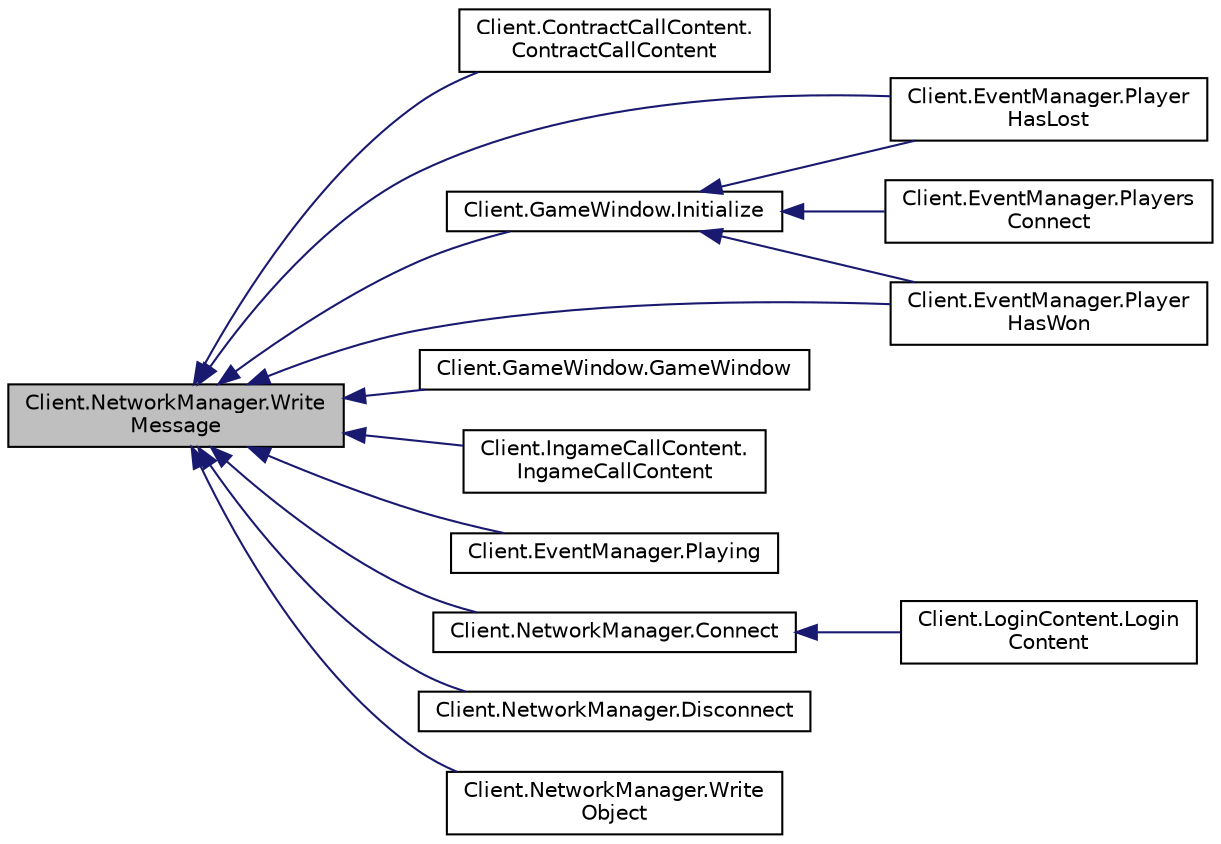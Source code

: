 digraph "Client.NetworkManager.WriteMessage"
{
  edge [fontname="Helvetica",fontsize="10",labelfontname="Helvetica",labelfontsize="10"];
  node [fontname="Helvetica",fontsize="10",shape=record];
  rankdir="LR";
  Node19 [label="Client.NetworkManager.Write\lMessage",height=0.2,width=0.4,color="black", fillcolor="grey75", style="filled", fontcolor="black"];
  Node19 -> Node20 [dir="back",color="midnightblue",fontsize="10",style="solid",fontname="Helvetica"];
  Node20 [label="Client.ContractCallContent.\lContractCallContent",height=0.2,width=0.4,color="black", fillcolor="white", style="filled",URL="$class_client_1_1_contract_call_content.html#a926d64eeda9118372e46bc8b085ef7ef"];
  Node19 -> Node21 [dir="back",color="midnightblue",fontsize="10",style="solid",fontname="Helvetica"];
  Node21 [label="Client.GameWindow.Initialize",height=0.2,width=0.4,color="black", fillcolor="white", style="filled",URL="$class_client_1_1_game_window.html#a1fc43a939c13e466c4f9d031cab17d21"];
  Node21 -> Node22 [dir="back",color="midnightblue",fontsize="10",style="solid",fontname="Helvetica"];
  Node22 [label="Client.EventManager.Players\lConnect",height=0.2,width=0.4,color="black", fillcolor="white", style="filled",URL="$class_client_1_1_event_manager.html#a8a67beed6389b1f6a1cab3742e7817ee"];
  Node21 -> Node23 [dir="back",color="midnightblue",fontsize="10",style="solid",fontname="Helvetica"];
  Node23 [label="Client.EventManager.Player\lHasLost",height=0.2,width=0.4,color="black", fillcolor="white", style="filled",URL="$class_client_1_1_event_manager.html#a7a71a3bd8b1c0ecd10b8286c50f6d79d"];
  Node21 -> Node24 [dir="back",color="midnightblue",fontsize="10",style="solid",fontname="Helvetica"];
  Node24 [label="Client.EventManager.Player\lHasWon",height=0.2,width=0.4,color="black", fillcolor="white", style="filled",URL="$class_client_1_1_event_manager.html#a460ff979d6d31a452e4374c3144f0805"];
  Node19 -> Node25 [dir="back",color="midnightblue",fontsize="10",style="solid",fontname="Helvetica"];
  Node25 [label="Client.GameWindow.GameWindow",height=0.2,width=0.4,color="black", fillcolor="white", style="filled",URL="$class_client_1_1_game_window.html#afc1d45d2b704a4daf6a669e3e0e28f5f"];
  Node19 -> Node26 [dir="back",color="midnightblue",fontsize="10",style="solid",fontname="Helvetica"];
  Node26 [label="Client.IngameCallContent.\lIngameCallContent",height=0.2,width=0.4,color="black", fillcolor="white", style="filled",URL="$class_client_1_1_ingame_call_content.html#a6bb1d77e0618a9f3771a1bc88f9f879f"];
  Node19 -> Node27 [dir="back",color="midnightblue",fontsize="10",style="solid",fontname="Helvetica"];
  Node27 [label="Client.EventManager.Playing",height=0.2,width=0.4,color="black", fillcolor="white", style="filled",URL="$class_client_1_1_event_manager.html#a53596e2ebf7de8a3d5fe42ca9a020b67"];
  Node19 -> Node23 [dir="back",color="midnightblue",fontsize="10",style="solid",fontname="Helvetica"];
  Node19 -> Node24 [dir="back",color="midnightblue",fontsize="10",style="solid",fontname="Helvetica"];
  Node19 -> Node28 [dir="back",color="midnightblue",fontsize="10",style="solid",fontname="Helvetica"];
  Node28 [label="Client.NetworkManager.Connect",height=0.2,width=0.4,color="black", fillcolor="white", style="filled",URL="$class_client_1_1_network_manager.html#af288b5cc868c0eb586b67d9155650cd4"];
  Node28 -> Node29 [dir="back",color="midnightblue",fontsize="10",style="solid",fontname="Helvetica"];
  Node29 [label="Client.LoginContent.Login\lContent",height=0.2,width=0.4,color="black", fillcolor="white", style="filled",URL="$class_client_1_1_login_content.html#a95b9f4d06cacee6548363e17323ff6df"];
  Node19 -> Node30 [dir="back",color="midnightblue",fontsize="10",style="solid",fontname="Helvetica"];
  Node30 [label="Client.NetworkManager.Disconnect",height=0.2,width=0.4,color="black", fillcolor="white", style="filled",URL="$class_client_1_1_network_manager.html#a488b3fc53182cc8d8da731a6a66d7156"];
  Node19 -> Node31 [dir="back",color="midnightblue",fontsize="10",style="solid",fontname="Helvetica"];
  Node31 [label="Client.NetworkManager.Write\lObject",height=0.2,width=0.4,color="black", fillcolor="white", style="filled",URL="$class_client_1_1_network_manager.html#a94eba16a4e3153c3676982aa4fec97c8"];
}
